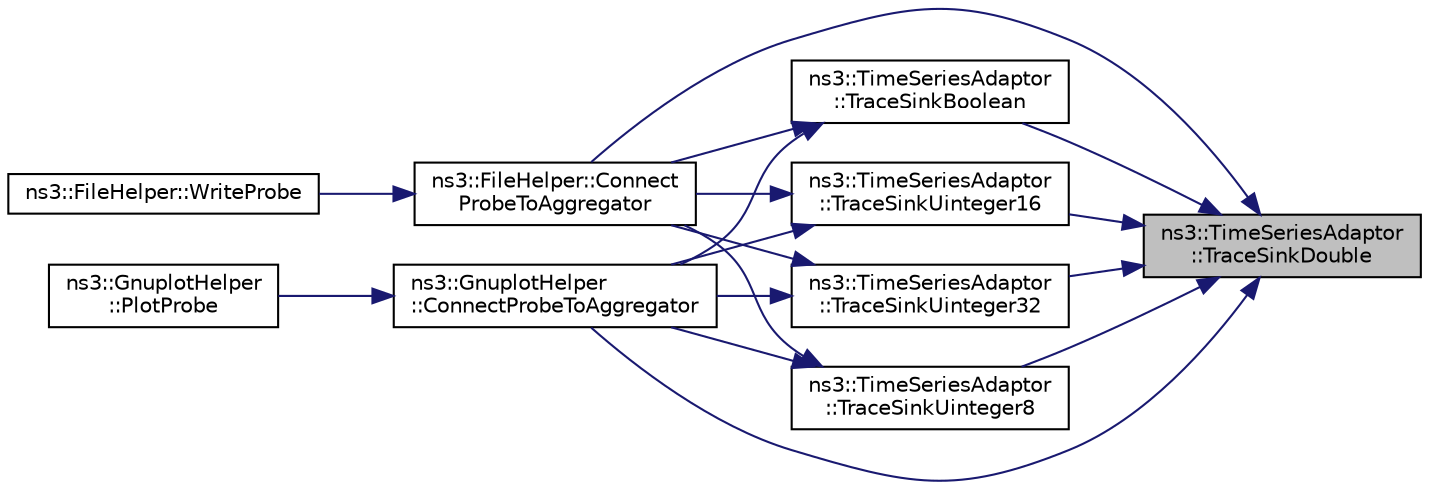 digraph "ns3::TimeSeriesAdaptor::TraceSinkDouble"
{
 // LATEX_PDF_SIZE
  edge [fontname="Helvetica",fontsize="10",labelfontname="Helvetica",labelfontsize="10"];
  node [fontname="Helvetica",fontsize="10",shape=record];
  rankdir="RL";
  Node1 [label="ns3::TimeSeriesAdaptor\l::TraceSinkDouble",height=0.2,width=0.4,color="black", fillcolor="grey75", style="filled", fontcolor="black",tooltip="Trace sink for receiving data from double valued trace sources."];
  Node1 -> Node2 [dir="back",color="midnightblue",fontsize="10",style="solid",fontname="Helvetica"];
  Node2 [label="ns3::FileHelper::Connect\lProbeToAggregator",height=0.2,width=0.4,color="black", fillcolor="white", style="filled",URL="$classns3_1_1_file_helper.html#af67443ae87a58eeaa0536b38e9349a07",tooltip="Connects the probe to the aggregator."];
  Node2 -> Node3 [dir="back",color="midnightblue",fontsize="10",style="solid",fontname="Helvetica"];
  Node3 [label="ns3::FileHelper::WriteProbe",height=0.2,width=0.4,color="black", fillcolor="white", style="filled",URL="$classns3_1_1_file_helper.html#a365494ad1ae02d54ac2e3a134a101d2b",tooltip=" "];
  Node1 -> Node4 [dir="back",color="midnightblue",fontsize="10",style="solid",fontname="Helvetica"];
  Node4 [label="ns3::GnuplotHelper\l::ConnectProbeToAggregator",height=0.2,width=0.4,color="black", fillcolor="white", style="filled",URL="$classns3_1_1_gnuplot_helper.html#ad80ba9cf7fe4c4c5fc9c165d7d04955d",tooltip="Connects the probe to the aggregator."];
  Node4 -> Node5 [dir="back",color="midnightblue",fontsize="10",style="solid",fontname="Helvetica"];
  Node5 [label="ns3::GnuplotHelper\l::PlotProbe",height=0.2,width=0.4,color="black", fillcolor="white", style="filled",URL="$classns3_1_1_gnuplot_helper.html#a755eeb654e6d2c3ab3ab9674e21480f9",tooltip=" "];
  Node1 -> Node6 [dir="back",color="midnightblue",fontsize="10",style="solid",fontname="Helvetica"];
  Node6 [label="ns3::TimeSeriesAdaptor\l::TraceSinkBoolean",height=0.2,width=0.4,color="black", fillcolor="white", style="filled",URL="$classns3_1_1_time_series_adaptor.html#a85bb6303947154ffeefb4ab5c96c7bc3",tooltip="Trace sink for receiving data from bool valued trace sources."];
  Node6 -> Node2 [dir="back",color="midnightblue",fontsize="10",style="solid",fontname="Helvetica"];
  Node6 -> Node4 [dir="back",color="midnightblue",fontsize="10",style="solid",fontname="Helvetica"];
  Node1 -> Node7 [dir="back",color="midnightblue",fontsize="10",style="solid",fontname="Helvetica"];
  Node7 [label="ns3::TimeSeriesAdaptor\l::TraceSinkUinteger16",height=0.2,width=0.4,color="black", fillcolor="white", style="filled",URL="$classns3_1_1_time_series_adaptor.html#ae292de4e1a29362d3ee5e26150244cb6",tooltip="Trace sink for receiving data from uint16_t valued trace sources."];
  Node7 -> Node2 [dir="back",color="midnightblue",fontsize="10",style="solid",fontname="Helvetica"];
  Node7 -> Node4 [dir="back",color="midnightblue",fontsize="10",style="solid",fontname="Helvetica"];
  Node1 -> Node8 [dir="back",color="midnightblue",fontsize="10",style="solid",fontname="Helvetica"];
  Node8 [label="ns3::TimeSeriesAdaptor\l::TraceSinkUinteger32",height=0.2,width=0.4,color="black", fillcolor="white", style="filled",URL="$classns3_1_1_time_series_adaptor.html#add04eee090a86dc859b2415710c85b30",tooltip="Trace sink for receiving data from uint32_t valued trace sources."];
  Node8 -> Node2 [dir="back",color="midnightblue",fontsize="10",style="solid",fontname="Helvetica"];
  Node8 -> Node4 [dir="back",color="midnightblue",fontsize="10",style="solid",fontname="Helvetica"];
  Node1 -> Node9 [dir="back",color="midnightblue",fontsize="10",style="solid",fontname="Helvetica"];
  Node9 [label="ns3::TimeSeriesAdaptor\l::TraceSinkUinteger8",height=0.2,width=0.4,color="black", fillcolor="white", style="filled",URL="$classns3_1_1_time_series_adaptor.html#a5f8fb38787207ef1b0cedc841bec7ff8",tooltip="Trace sink for receiving data from uint8_t valued trace sources."];
  Node9 -> Node2 [dir="back",color="midnightblue",fontsize="10",style="solid",fontname="Helvetica"];
  Node9 -> Node4 [dir="back",color="midnightblue",fontsize="10",style="solid",fontname="Helvetica"];
}
